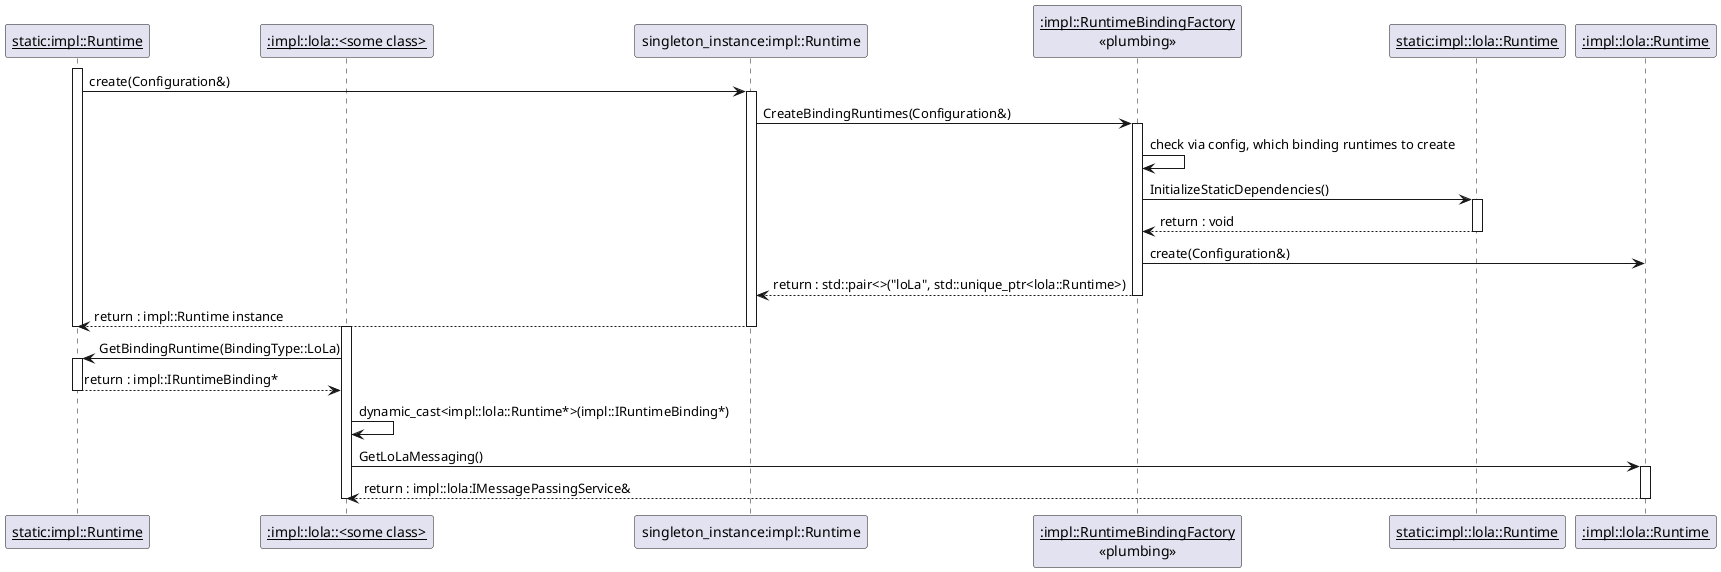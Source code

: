 @startuml
participant "<u>static:impl::Runtime</u>" as staticRuntime
participant "<u>:impl::lola::<some class></u>" as lolaClass
participant "singleton_instance:impl::Runtime" as runtimeInstance
participant "<u>:impl::RuntimeBindingFactory</u>\n<<plumbing>>" as bindingFactory
participant "<u>static:impl::lola::Runtime</u>" as staticLolaRuntime
participant "<u>:impl::lola::Runtime</u>" as lolaRuntime

activate staticRuntime
staticRuntime -> runtimeInstance : create(Configuration&)
activate runtimeInstance

runtimeInstance -> bindingFactory : CreateBindingRuntimes(Configuration&)
activate bindingFactory

bindingFactory -> bindingFactory : check via config, which binding runtimes to create

bindingFactory -> staticLolaRuntime : InitializeStaticDependencies()
activate staticLolaRuntime
staticLolaRuntime --> bindingFactory : return : void
deactivate staticLolaRuntime

bindingFactory -> lolaRuntime : create(Configuration&)
bindingFactory --> runtimeInstance : return : std::pair<>("loLa", std::unique_ptr<lola::Runtime>)
deactivate bindingFactory

runtimeInstance --> staticRuntime : return : impl::Runtime instance
deactivate runtimeInstance
deactivate staticRuntime

activate lolaClass
lolaClass -> staticRuntime : GetBindingRuntime(BindingType::LoLa)
activate staticRuntime
staticRuntime --> lolaClass : return : impl::IRuntimeBinding*
deactivate staticRuntime

lolaClass -> lolaClass : dynamic_cast<impl::lola::Runtime*>(impl::IRuntimeBinding*)

lolaClass -> lolaRuntime : GetLoLaMessaging()
activate lolaRuntime
lolaRuntime --> lolaClass : return : impl::lola:IMessagePassingService&
deactivate lolaRuntime
deactivate lolaClass

@enduml